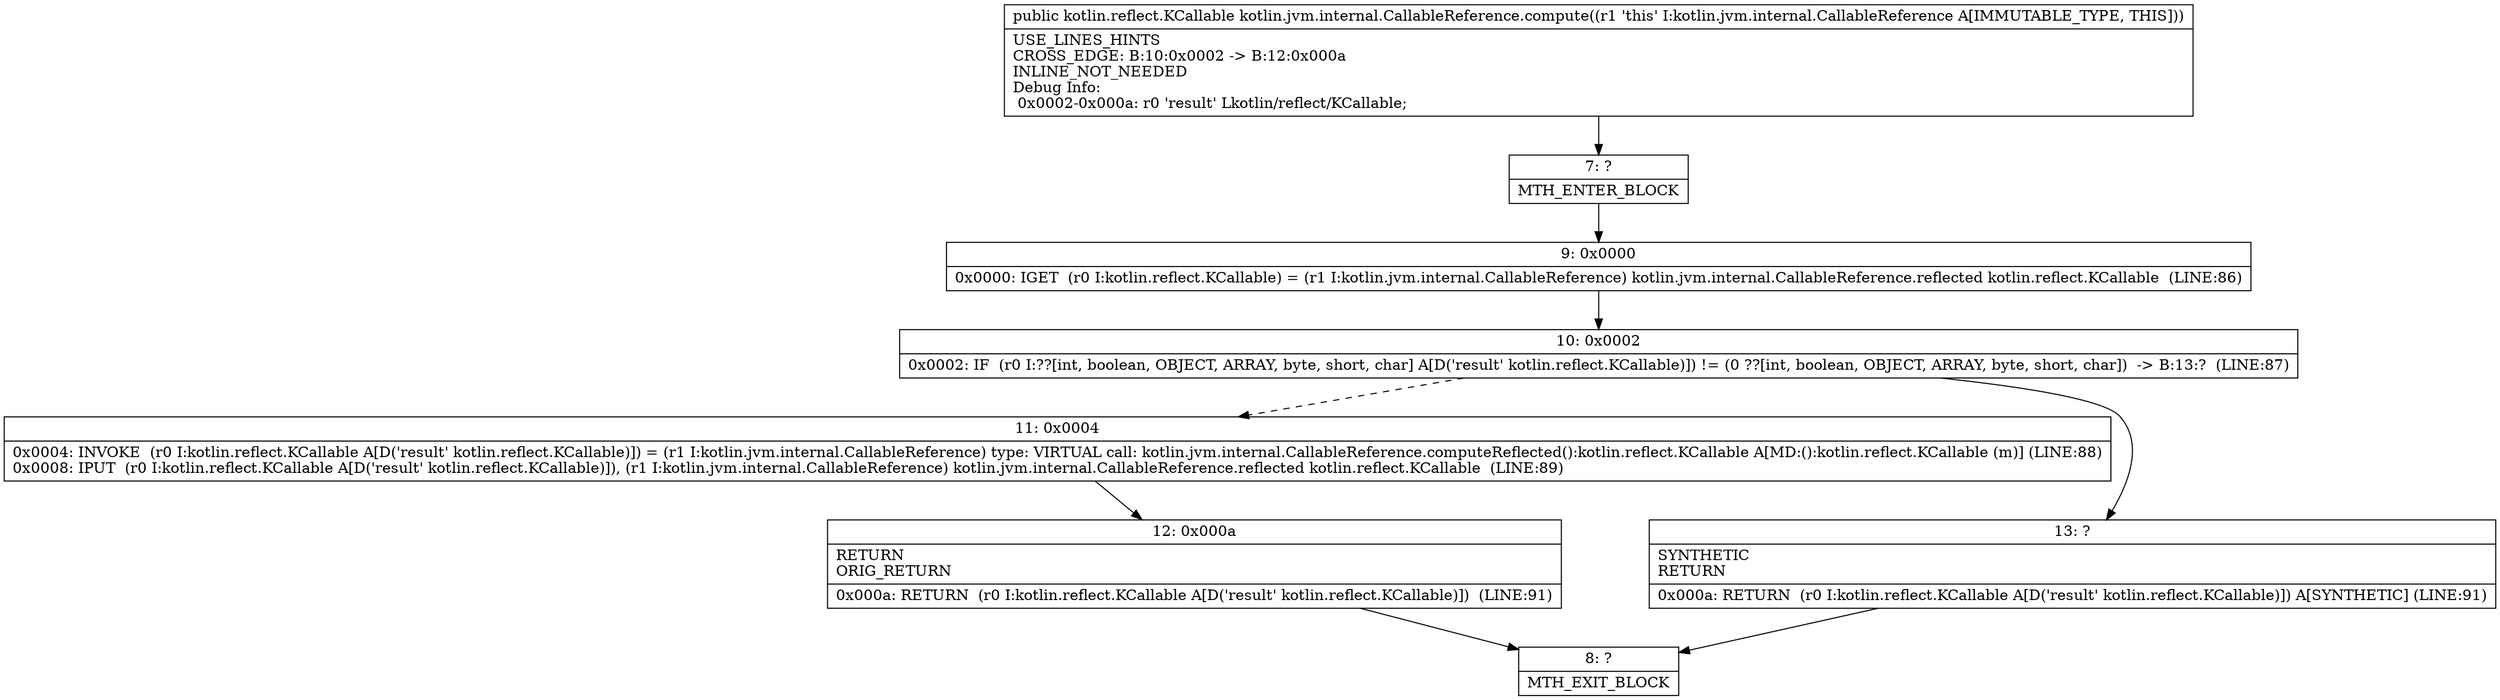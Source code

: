digraph "CFG forkotlin.jvm.internal.CallableReference.compute()Lkotlin\/reflect\/KCallable;" {
Node_7 [shape=record,label="{7\:\ ?|MTH_ENTER_BLOCK\l}"];
Node_9 [shape=record,label="{9\:\ 0x0000|0x0000: IGET  (r0 I:kotlin.reflect.KCallable) = (r1 I:kotlin.jvm.internal.CallableReference) kotlin.jvm.internal.CallableReference.reflected kotlin.reflect.KCallable  (LINE:86)\l}"];
Node_10 [shape=record,label="{10\:\ 0x0002|0x0002: IF  (r0 I:??[int, boolean, OBJECT, ARRAY, byte, short, char] A[D('result' kotlin.reflect.KCallable)]) != (0 ??[int, boolean, OBJECT, ARRAY, byte, short, char])  \-\> B:13:?  (LINE:87)\l}"];
Node_11 [shape=record,label="{11\:\ 0x0004|0x0004: INVOKE  (r0 I:kotlin.reflect.KCallable A[D('result' kotlin.reflect.KCallable)]) = (r1 I:kotlin.jvm.internal.CallableReference) type: VIRTUAL call: kotlin.jvm.internal.CallableReference.computeReflected():kotlin.reflect.KCallable A[MD:():kotlin.reflect.KCallable (m)] (LINE:88)\l0x0008: IPUT  (r0 I:kotlin.reflect.KCallable A[D('result' kotlin.reflect.KCallable)]), (r1 I:kotlin.jvm.internal.CallableReference) kotlin.jvm.internal.CallableReference.reflected kotlin.reflect.KCallable  (LINE:89)\l}"];
Node_12 [shape=record,label="{12\:\ 0x000a|RETURN\lORIG_RETURN\l|0x000a: RETURN  (r0 I:kotlin.reflect.KCallable A[D('result' kotlin.reflect.KCallable)])  (LINE:91)\l}"];
Node_8 [shape=record,label="{8\:\ ?|MTH_EXIT_BLOCK\l}"];
Node_13 [shape=record,label="{13\:\ ?|SYNTHETIC\lRETURN\l|0x000a: RETURN  (r0 I:kotlin.reflect.KCallable A[D('result' kotlin.reflect.KCallable)]) A[SYNTHETIC] (LINE:91)\l}"];
MethodNode[shape=record,label="{public kotlin.reflect.KCallable kotlin.jvm.internal.CallableReference.compute((r1 'this' I:kotlin.jvm.internal.CallableReference A[IMMUTABLE_TYPE, THIS]))  | USE_LINES_HINTS\lCROSS_EDGE: B:10:0x0002 \-\> B:12:0x000a\lINLINE_NOT_NEEDED\lDebug Info:\l  0x0002\-0x000a: r0 'result' Lkotlin\/reflect\/KCallable;\l}"];
MethodNode -> Node_7;Node_7 -> Node_9;
Node_9 -> Node_10;
Node_10 -> Node_11[style=dashed];
Node_10 -> Node_13;
Node_11 -> Node_12;
Node_12 -> Node_8;
Node_13 -> Node_8;
}

